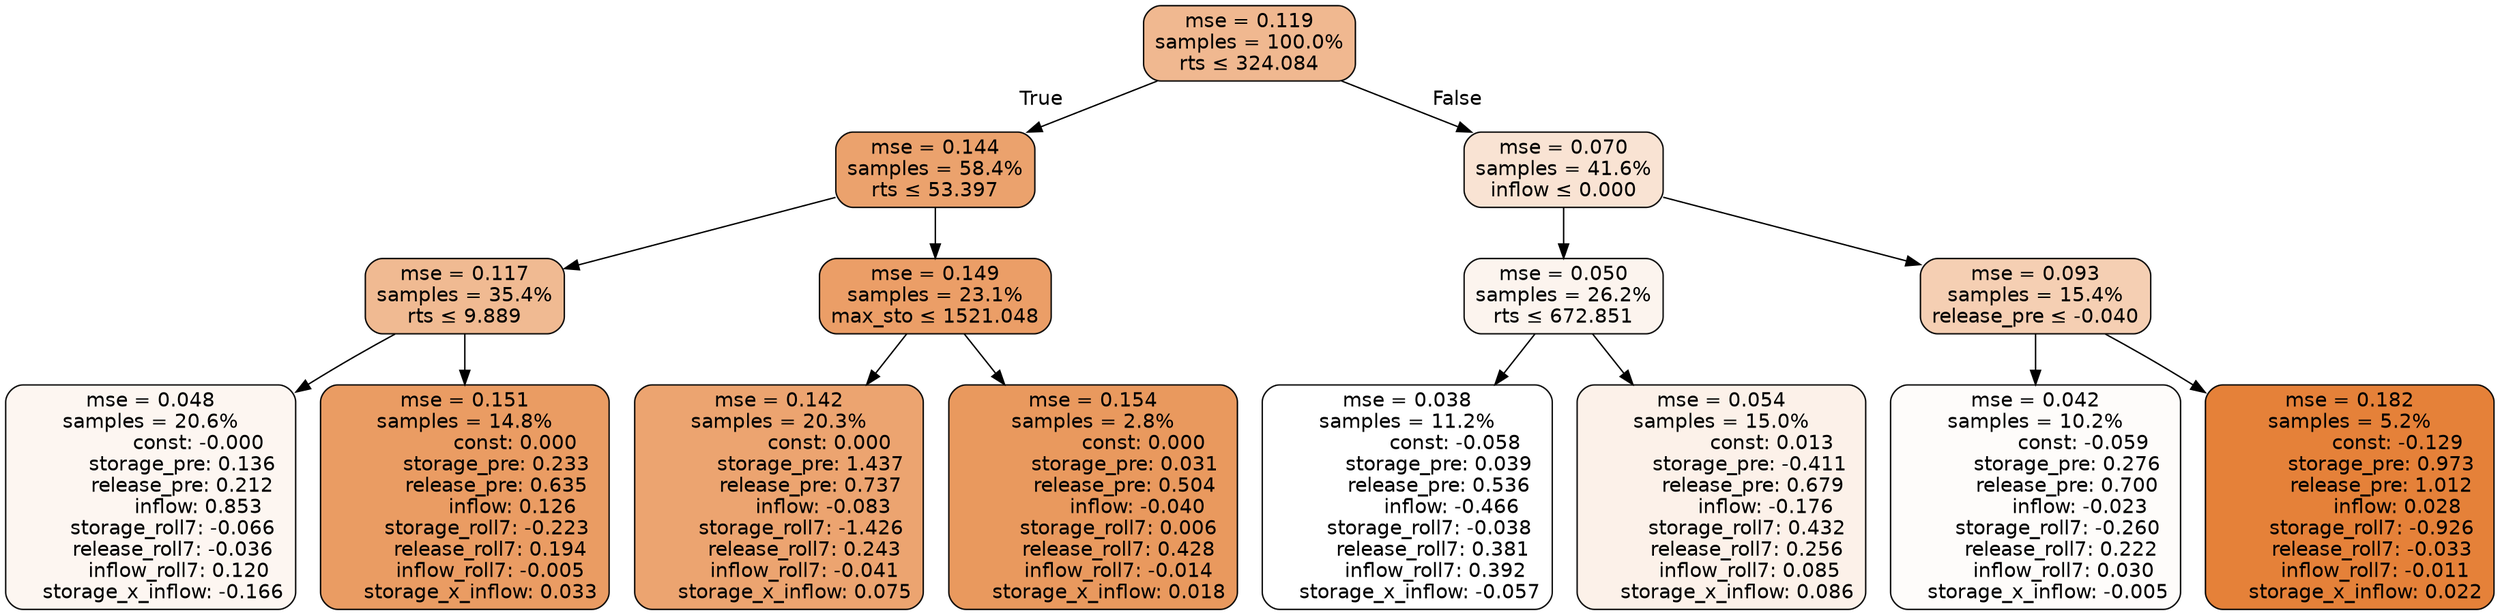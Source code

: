 digraph tree {
bgcolor="transparent"
node [shape=rectangle, style="filled, rounded", color="black", fontname=helvetica] ;
edge [fontname=helvetica] ;
	"0" [label="mse = 0.119
samples = 100.0%
rts &le; 324.084", fillcolor="#f0b890"]
	"1" [label="mse = 0.144
samples = 58.4%
rts &le; 53.397", fillcolor="#eba26d"]
	"2" [label="mse = 0.117
samples = 35.4%
rts &le; 9.889", fillcolor="#f0ba92"]
	"3" [label="mse = 0.048
samples = 20.6%
               const: -0.000
          storage_pre: 0.136
          release_pre: 0.212
               inflow: 0.853
       storage_roll7: -0.066
       release_roll7: -0.036
         inflow_roll7: 0.120
    storage_x_inflow: -0.166", fillcolor="#fdf6f1"]
	"4" [label="mse = 0.151
samples = 14.8%
                const: 0.000
          storage_pre: 0.233
          release_pre: 0.635
               inflow: 0.126
       storage_roll7: -0.223
        release_roll7: 0.194
        inflow_roll7: -0.005
     storage_x_inflow: 0.033", fillcolor="#ea9c63"]
	"5" [label="mse = 0.149
samples = 23.1%
max_sto &le; 1521.048", fillcolor="#eb9e67"]
	"6" [label="mse = 0.142
samples = 20.3%
                const: 0.000
          storage_pre: 1.437
          release_pre: 0.737
              inflow: -0.083
       storage_roll7: -1.426
        release_roll7: 0.243
        inflow_roll7: -0.041
     storage_x_inflow: 0.075", fillcolor="#eca470"]
	"7" [label="mse = 0.154
samples = 2.8%
                const: 0.000
          storage_pre: 0.031
          release_pre: 0.504
              inflow: -0.040
        storage_roll7: 0.006
        release_roll7: 0.428
        inflow_roll7: -0.014
     storage_x_inflow: 0.018", fillcolor="#e9995e"]
	"8" [label="mse = 0.070
samples = 41.6%
inflow &le; 0.000", fillcolor="#f9e3d3"]
	"9" [label="mse = 0.050
samples = 26.2%
rts &le; 672.851", fillcolor="#fcf4ee"]
	"10" [label="mse = 0.038
samples = 11.2%
               const: -0.058
          storage_pre: 0.039
          release_pre: 0.536
              inflow: -0.466
       storage_roll7: -0.038
        release_roll7: 0.381
         inflow_roll7: 0.392
    storage_x_inflow: -0.057", fillcolor="#ffffff"]
	"11" [label="mse = 0.054
samples = 15.0%
                const: 0.013
         storage_pre: -0.411
          release_pre: 0.679
              inflow: -0.176
        storage_roll7: 0.432
        release_roll7: 0.256
         inflow_roll7: 0.085
     storage_x_inflow: 0.086", fillcolor="#fcf1e9"]
	"12" [label="mse = 0.093
samples = 15.4%
release_pre &le; -0.040", fillcolor="#f5cfb3"]
	"13" [label="mse = 0.042
samples = 10.2%
               const: -0.059
          storage_pre: 0.276
          release_pre: 0.700
              inflow: -0.023
       storage_roll7: -0.260
        release_roll7: 0.222
         inflow_roll7: 0.030
    storage_x_inflow: -0.005", fillcolor="#fefcfa"]
	"14" [label="mse = 0.182
samples = 5.2%
               const: -0.129
          storage_pre: 0.973
          release_pre: 1.012
               inflow: 0.028
       storage_roll7: -0.926
       release_roll7: -0.033
        inflow_roll7: -0.011
     storage_x_inflow: 0.022", fillcolor="#e58139"]

	"0" -> "1" [labeldistance=2.5, labelangle=45, headlabel="True"]
	"1" -> "2"
	"2" -> "3"
	"2" -> "4"
	"1" -> "5"
	"5" -> "6"
	"5" -> "7"
	"0" -> "8" [labeldistance=2.5, labelangle=-45, headlabel="False"]
	"8" -> "9"
	"9" -> "10"
	"9" -> "11"
	"8" -> "12"
	"12" -> "13"
	"12" -> "14"
}